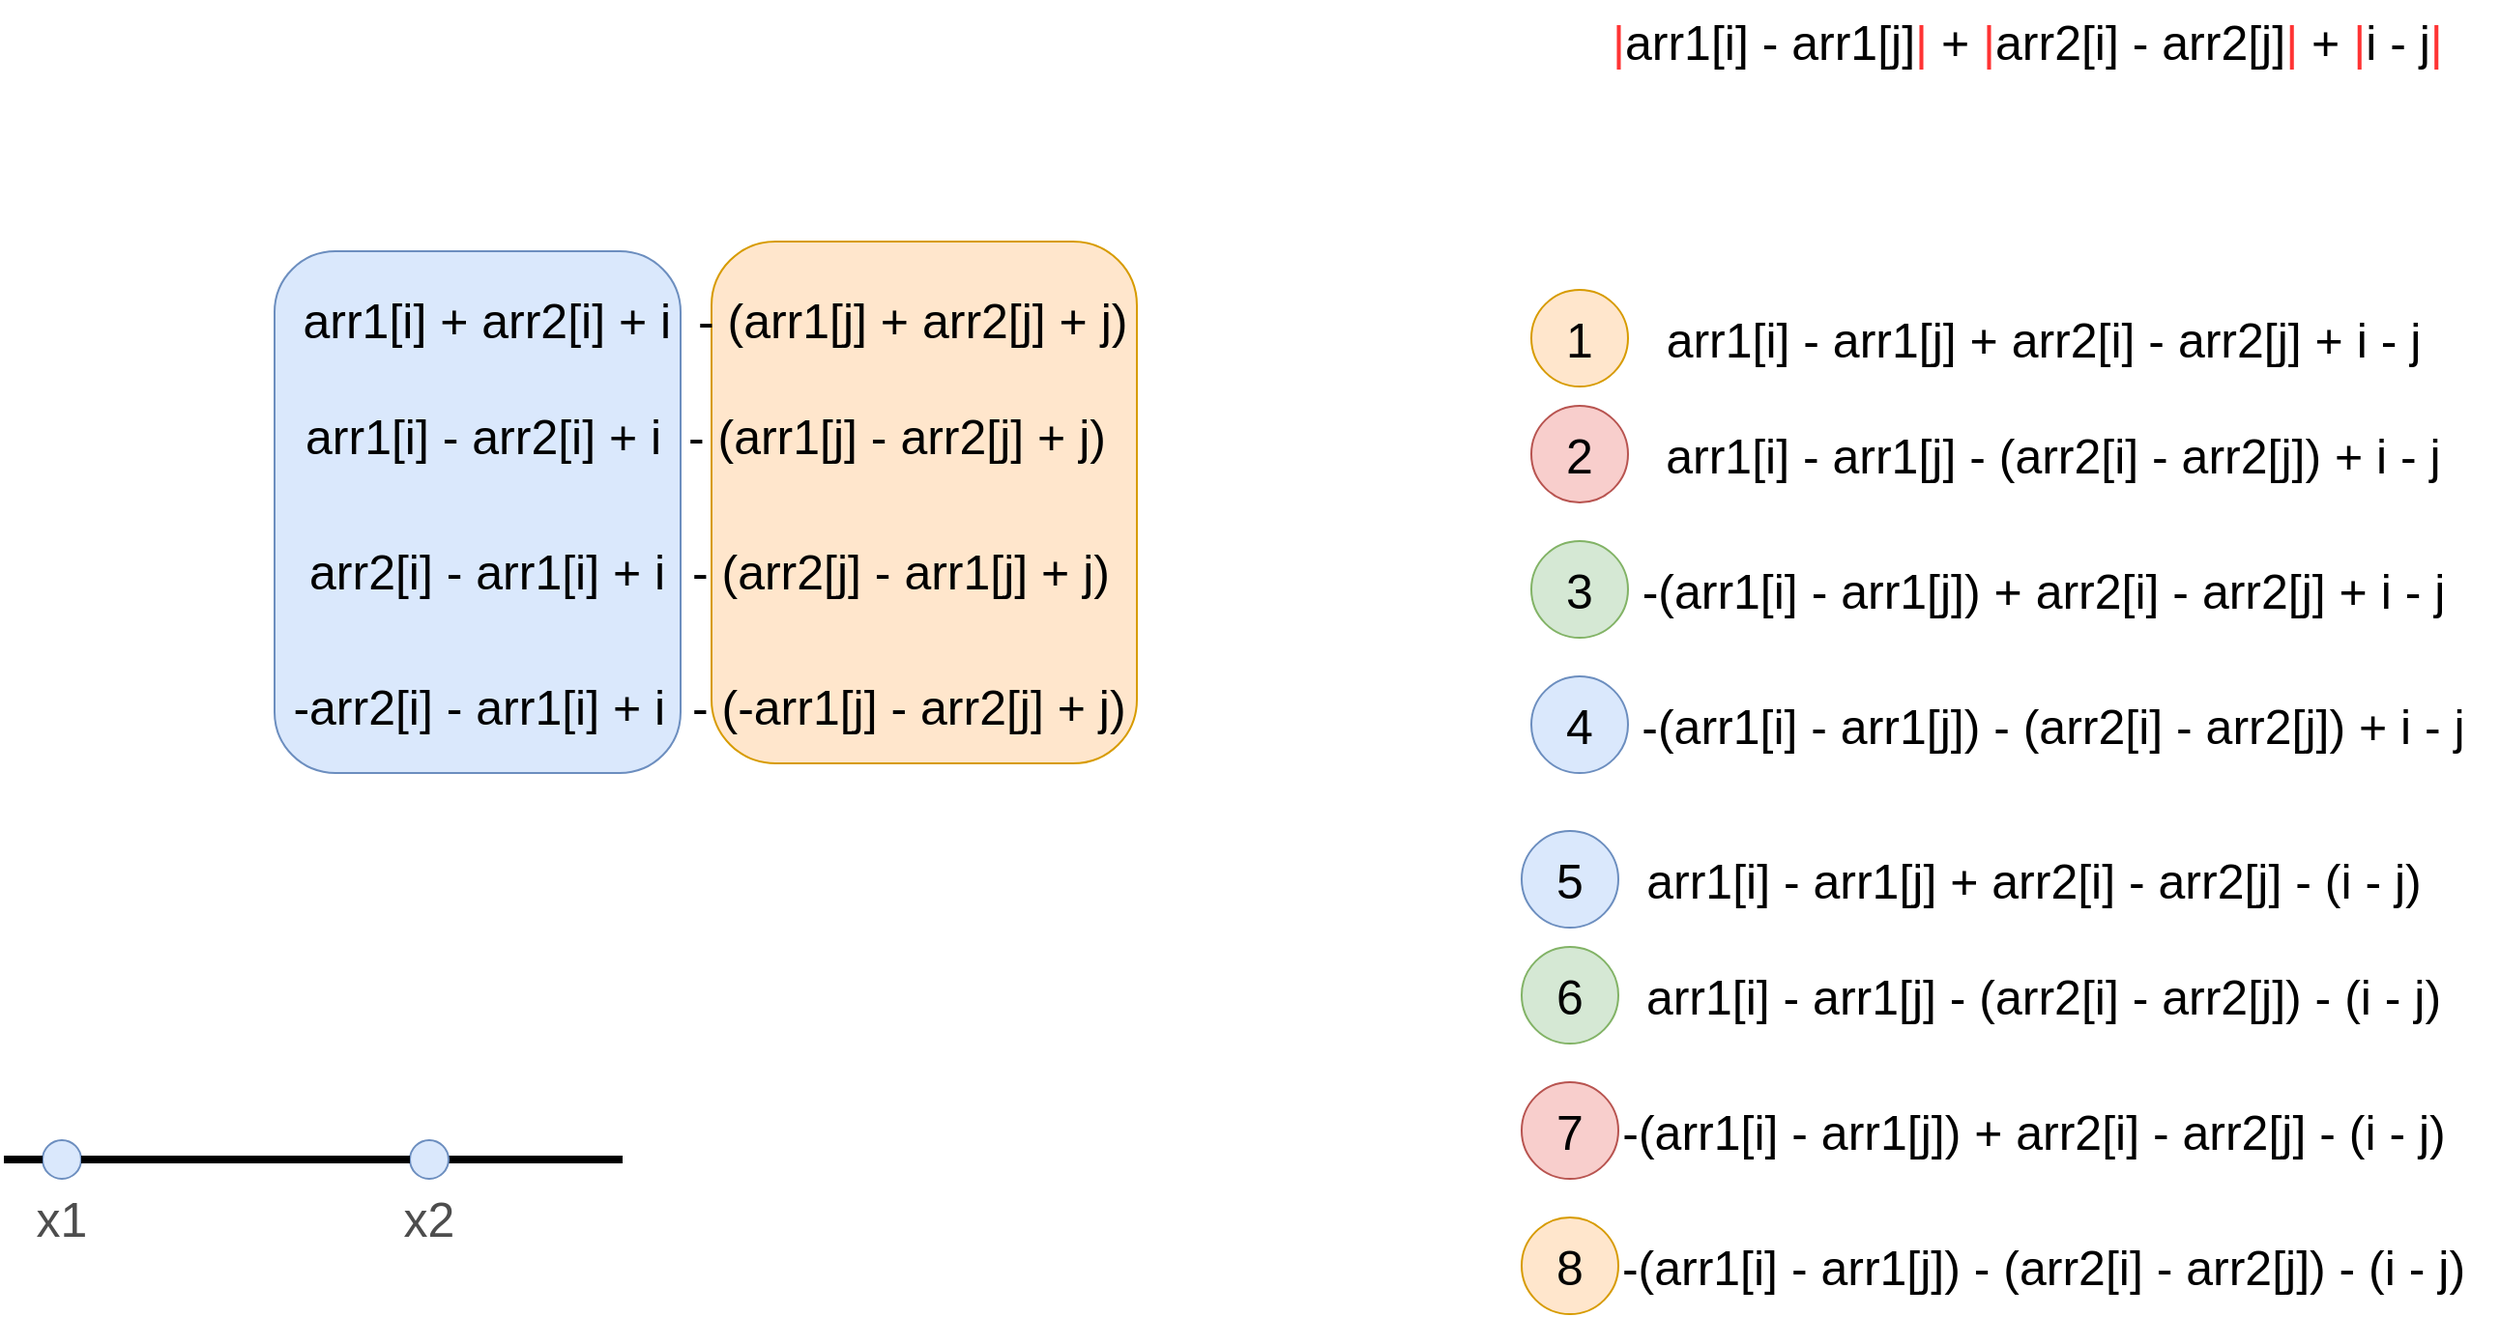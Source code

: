 <mxfile version="12.4.2" type="device" pages="1"><diagram id="cUZTrpAGdMbgwtIsQFzr" name="Page-1"><mxGraphModel dx="1956" dy="900" grid="1" gridSize="10" guides="1" tooltips="1" connect="1" arrows="1" fold="1" page="1" pageScale="1" pageWidth="850" pageHeight="1100" math="0" shadow="0"><root><mxCell id="0"/><mxCell id="1" parent="0"/><mxCell id="kWQppv3OQDCyFER4LNOO-35" value="" style="rounded=1;whiteSpace=wrap;html=1;fontSize=25;fillColor=#ffe6cc;strokeColor=#d79b00;" vertex="1" parent="1"><mxGeometry x="-264" y="165" width="220" height="270" as="geometry"/></mxCell><mxCell id="kWQppv3OQDCyFER4LNOO-34" value="" style="rounded=1;whiteSpace=wrap;html=1;fontSize=25;fillColor=#dae8fc;strokeColor=#6c8ebf;" vertex="1" parent="1"><mxGeometry x="-490" y="170" width="210" height="270" as="geometry"/></mxCell><mxCell id="kWQppv3OQDCyFER4LNOO-1" value="&lt;font color=&quot;#ff3333&quot;&gt;|&lt;/font&gt;arr1[i] - arr1[j]&lt;font color=&quot;#ff3333&quot;&gt;|&lt;/font&gt; + &lt;font color=&quot;#ff3333&quot;&gt;|&lt;/font&gt;arr2[i] - arr2[j]&lt;font color=&quot;#ff3333&quot;&gt;|&lt;/font&gt; + &lt;font color=&quot;#ff3333&quot;&gt;|&lt;/font&gt;i - j&lt;font color=&quot;#ff3333&quot;&gt;|&lt;/font&gt;" style="text;html=1;fontSize=25;" vertex="1" parent="1"><mxGeometry x="200" y="40" width="450" height="50" as="geometry"/></mxCell><mxCell id="kWQppv3OQDCyFER4LNOO-3" value="arr1[i] - arr1[j] + arr2[i] - arr2[j] + i - j" style="text;html=1;strokeColor=none;fillColor=none;align=center;verticalAlign=middle;whiteSpace=wrap;rounded=0;fontSize=25;" vertex="1" parent="1"><mxGeometry x="195" y="200" width="460" height="30" as="geometry"/></mxCell><mxCell id="kWQppv3OQDCyFER4LNOO-5" value="arr1[i] - arr1[j] - (arr2[i] - arr2[j]) + i - j" style="text;html=1;strokeColor=none;fillColor=none;align=center;verticalAlign=middle;whiteSpace=wrap;rounded=0;fontSize=25;" vertex="1" parent="1"><mxGeometry x="200" y="260" width="460" height="30" as="geometry"/></mxCell><mxCell id="kWQppv3OQDCyFER4LNOO-6" value="-(arr1[i] - arr1[j]) + arr2[i] - arr2[j] + i - j" style="text;html=1;strokeColor=none;fillColor=none;align=center;verticalAlign=middle;whiteSpace=wrap;rounded=0;fontSize=25;" vertex="1" parent="1"><mxGeometry x="195" y="330" width="460" height="30" as="geometry"/></mxCell><mxCell id="kWQppv3OQDCyFER4LNOO-8" value="-(arr1[i] - arr1[j]) - (arr2[i] - arr2[j]) + i - j" style="text;html=1;strokeColor=none;fillColor=none;align=center;verticalAlign=middle;whiteSpace=wrap;rounded=0;fontSize=25;" vertex="1" parent="1"><mxGeometry x="200" y="400" width="460" height="30" as="geometry"/></mxCell><mxCell id="kWQppv3OQDCyFER4LNOO-10" value="1" style="ellipse;whiteSpace=wrap;html=1;aspect=fixed;fontSize=25;fillColor=#ffe6cc;strokeColor=#d79b00;" vertex="1" parent="1"><mxGeometry x="160" y="190" width="50" height="50" as="geometry"/></mxCell><mxCell id="kWQppv3OQDCyFER4LNOO-11" value="2" style="ellipse;whiteSpace=wrap;html=1;aspect=fixed;fontSize=25;fillColor=#f8cecc;strokeColor=#b85450;" vertex="1" parent="1"><mxGeometry x="160" y="250" width="50" height="50" as="geometry"/></mxCell><mxCell id="kWQppv3OQDCyFER4LNOO-14" value="3" style="ellipse;whiteSpace=wrap;html=1;aspect=fixed;fontSize=25;fillColor=#d5e8d4;strokeColor=#82b366;" vertex="1" parent="1"><mxGeometry x="160" y="320" width="50" height="50" as="geometry"/></mxCell><mxCell id="kWQppv3OQDCyFER4LNOO-15" value="4" style="ellipse;whiteSpace=wrap;html=1;aspect=fixed;fontSize=25;fillColor=#dae8fc;strokeColor=#6c8ebf;" vertex="1" parent="1"><mxGeometry x="160" y="390" width="50" height="50" as="geometry"/></mxCell><mxCell id="kWQppv3OQDCyFER4LNOO-21" value="arr1[i] - arr1[j] + arr2[i] - arr2[j] - (i - j)" style="text;html=1;strokeColor=none;fillColor=none;align=center;verticalAlign=middle;whiteSpace=wrap;rounded=0;fontSize=25;" vertex="1" parent="1"><mxGeometry x="190" y="480" width="460" height="30" as="geometry"/></mxCell><mxCell id="kWQppv3OQDCyFER4LNOO-22" value="arr1[i] - arr1[j] - (arr2[i] - arr2[j]) - (i - j)" style="text;html=1;strokeColor=none;fillColor=none;align=center;verticalAlign=middle;whiteSpace=wrap;rounded=0;fontSize=25;" vertex="1" parent="1"><mxGeometry x="195" y="540" width="460" height="30" as="geometry"/></mxCell><mxCell id="kWQppv3OQDCyFER4LNOO-23" value="-(arr1[i] - arr1[j]) + arr2[i] - arr2[j] - (i - j)" style="text;html=1;strokeColor=none;fillColor=none;align=center;verticalAlign=middle;whiteSpace=wrap;rounded=0;fontSize=25;" vertex="1" parent="1"><mxGeometry x="190" y="610" width="460" height="30" as="geometry"/></mxCell><mxCell id="kWQppv3OQDCyFER4LNOO-24" value="-(arr1[i] - arr1[j]) - (arr2[i] - arr2[j]) - (i - j)" style="text;html=1;strokeColor=none;fillColor=none;align=center;verticalAlign=middle;whiteSpace=wrap;rounded=0;fontSize=25;" vertex="1" parent="1"><mxGeometry x="195" y="680" width="460" height="30" as="geometry"/></mxCell><mxCell id="kWQppv3OQDCyFER4LNOO-25" value="5" style="ellipse;whiteSpace=wrap;html=1;aspect=fixed;fontSize=25;fillColor=#dae8fc;strokeColor=#6c8ebf;" vertex="1" parent="1"><mxGeometry x="155" y="470" width="50" height="50" as="geometry"/></mxCell><mxCell id="kWQppv3OQDCyFER4LNOO-26" value="6" style="ellipse;whiteSpace=wrap;html=1;aspect=fixed;fontSize=25;fillColor=#d5e8d4;strokeColor=#82b366;" vertex="1" parent="1"><mxGeometry x="155" y="530" width="50" height="50" as="geometry"/></mxCell><mxCell id="kWQppv3OQDCyFER4LNOO-27" value="7" style="ellipse;whiteSpace=wrap;html=1;aspect=fixed;fontSize=25;fillColor=#f8cecc;strokeColor=#b85450;" vertex="1" parent="1"><mxGeometry x="155" y="600" width="50" height="50" as="geometry"/></mxCell><mxCell id="kWQppv3OQDCyFER4LNOO-28" value="8" style="ellipse;whiteSpace=wrap;html=1;aspect=fixed;fontSize=25;fillColor=#ffe6cc;strokeColor=#d79b00;" vertex="1" parent="1"><mxGeometry x="155" y="670" width="50" height="50" as="geometry"/></mxCell><mxCell id="kWQppv3OQDCyFER4LNOO-30" value="arr1[i] + arr2[i] + i&amp;nbsp; - (arr1[j] + arr2[j] + j)" style="text;html=1;strokeColor=none;fillColor=none;align=center;verticalAlign=middle;whiteSpace=wrap;rounded=0;fontSize=25;" vertex="1" parent="1"><mxGeometry x="-492" y="190" width="460" height="30" as="geometry"/></mxCell><mxCell id="kWQppv3OQDCyFER4LNOO-31" value="arr1[i] - arr2[i] + i&amp;nbsp; - (arr1[j] - arr2[j] + j)" style="text;html=1;strokeColor=none;fillColor=none;align=center;verticalAlign=middle;whiteSpace=wrap;rounded=0;fontSize=25;" vertex="1" parent="1"><mxGeometry x="-497" y="250" width="460" height="30" as="geometry"/></mxCell><mxCell id="kWQppv3OQDCyFER4LNOO-32" value="arr2[i] - arr1[i] + i&amp;nbsp; - (arr2[j] - arr1[j] + j)" style="text;html=1;strokeColor=none;fillColor=none;align=center;verticalAlign=middle;whiteSpace=wrap;rounded=0;fontSize=25;" vertex="1" parent="1"><mxGeometry x="-495" y="320" width="460" height="30" as="geometry"/></mxCell><mxCell id="kWQppv3OQDCyFER4LNOO-33" value="-arr2[i] - arr1[i] + i&amp;nbsp; - (-arr1[j] - arr2[j] + j)" style="text;html=1;strokeColor=none;fillColor=none;align=center;verticalAlign=middle;whiteSpace=wrap;rounded=0;fontSize=25;" vertex="1" parent="1"><mxGeometry x="-495" y="390" width="460" height="30" as="geometry"/></mxCell><mxCell id="kWQppv3OQDCyFER4LNOO-36" value="" style="endArrow=none;html=1;fontSize=25;fontColor=#4D4D4D;strokeWidth=4;" edge="1" parent="1" source="kWQppv3OQDCyFER4LNOO-39"><mxGeometry width="50" height="50" relative="1" as="geometry"><mxPoint x="-630" y="640" as="sourcePoint"/><mxPoint x="-310" y="640" as="targetPoint"/></mxGeometry></mxCell><mxCell id="kWQppv3OQDCyFER4LNOO-37" value="" style="ellipse;whiteSpace=wrap;html=1;aspect=fixed;rounded=1;fontSize=25;fillColor=#dae8fc;strokeColor=#6c8ebf;" vertex="1" parent="1"><mxGeometry x="-610" y="630" width="20" height="20" as="geometry"/></mxCell><mxCell id="kWQppv3OQDCyFER4LNOO-38" value="" style="endArrow=none;html=1;fontSize=25;fontColor=#4D4D4D;strokeWidth=4;" edge="1" parent="1" target="kWQppv3OQDCyFER4LNOO-37"><mxGeometry width="50" height="50" relative="1" as="geometry"><mxPoint x="-630" y="640" as="sourcePoint"/><mxPoint x="-310" y="640" as="targetPoint"/></mxGeometry></mxCell><mxCell id="kWQppv3OQDCyFER4LNOO-39" value="" style="ellipse;whiteSpace=wrap;html=1;aspect=fixed;rounded=1;fontSize=25;fillColor=#dae8fc;strokeColor=#6c8ebf;" vertex="1" parent="1"><mxGeometry x="-420" y="630" width="20" height="20" as="geometry"/></mxCell><mxCell id="kWQppv3OQDCyFER4LNOO-40" value="" style="endArrow=none;html=1;fontSize=25;fontColor=#4D4D4D;strokeWidth=4;" edge="1" parent="1" source="kWQppv3OQDCyFER4LNOO-37" target="kWQppv3OQDCyFER4LNOO-39"><mxGeometry width="50" height="50" relative="1" as="geometry"><mxPoint x="-590" y="640" as="sourcePoint"/><mxPoint x="-310" y="640" as="targetPoint"/></mxGeometry></mxCell><mxCell id="kWQppv3OQDCyFER4LNOO-41" value="x1" style="text;html=1;strokeColor=none;fillColor=none;align=center;verticalAlign=middle;whiteSpace=wrap;rounded=0;fontSize=25;fontColor=#4D4D4D;" vertex="1" parent="1"><mxGeometry x="-620" y="660" width="40" height="20" as="geometry"/></mxCell><mxCell id="kWQppv3OQDCyFER4LNOO-42" value="x2" style="text;html=1;strokeColor=none;fillColor=none;align=center;verticalAlign=middle;whiteSpace=wrap;rounded=0;fontSize=25;fontColor=#4D4D4D;" vertex="1" parent="1"><mxGeometry x="-430" y="660" width="40" height="20" as="geometry"/></mxCell></root></mxGraphModel></diagram></mxfile>